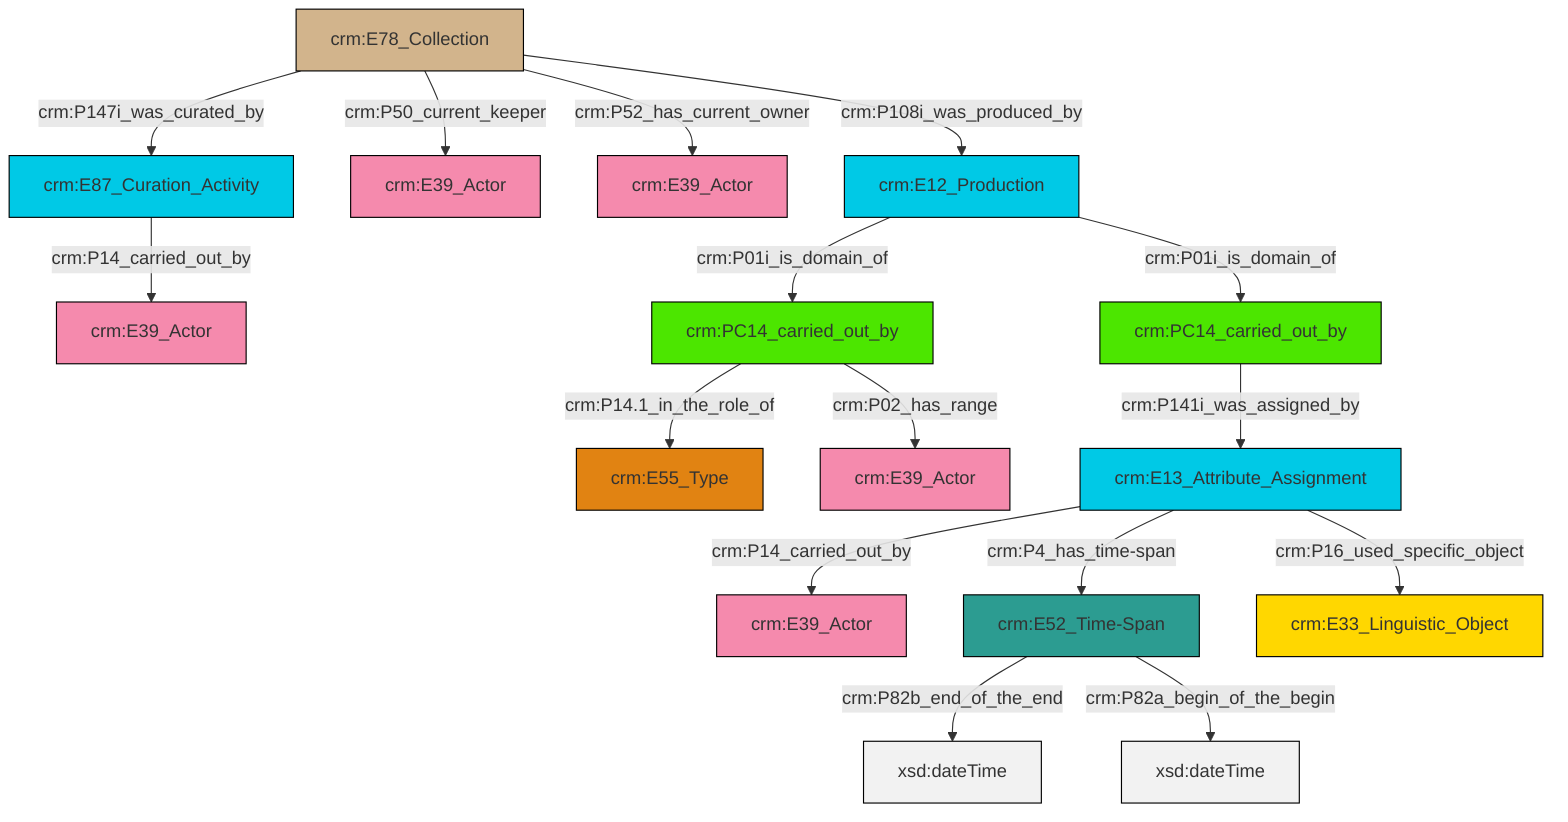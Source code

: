 graph TD
classDef Literal fill:#f2f2f2,stroke:#000000;
classDef CRM_Entity fill:#FFFFFF,stroke:#000000;
classDef Temporal_Entity fill:#00C9E6, stroke:#000000;
classDef Type fill:#E18312, stroke:#000000;
classDef Time-Span fill:#2C9C91, stroke:#000000;
classDef Appellation fill:#FFEB7F, stroke:#000000;
classDef Place fill:#008836, stroke:#000000;
classDef Persistent_Item fill:#B266B2, stroke:#000000;
classDef Conceptual_Object fill:#FFD700, stroke:#000000;
classDef Physical_Thing fill:#D2B48C, stroke:#000000;
classDef Actor fill:#f58aad, stroke:#000000;
classDef PC_Classes fill:#4ce600, stroke:#000000;
classDef Multi fill:#cccccc,stroke:#000000;

0["crm:E87_Curation_Activity"]:::Temporal_Entity -->|crm:P14_carried_out_by| 1["crm:E39_Actor"]:::Actor
3["crm:E78_Collection"]:::Physical_Thing -->|crm:P50_current_keeper| 4["crm:E39_Actor"]:::Actor
16["crm:E12_Production"]:::Temporal_Entity -->|crm:P01i_is_domain_of| 17["crm:PC14_carried_out_by"]:::PC_Classes
19["crm:E52_Time-Span"]:::Time-Span -->|crm:P82b_end_of_the_end| 20[xsd:dateTime]:::Literal
17["crm:PC14_carried_out_by"]:::PC_Classes -->|crm:P02_has_range| 7["crm:E39_Actor"]:::Actor
21["crm:E13_Attribute_Assignment"]:::Temporal_Entity -->|crm:P4_has_time-span| 19["crm:E52_Time-Span"]:::Time-Span
19["crm:E52_Time-Span"]:::Time-Span -->|crm:P82a_begin_of_the_begin| 23[xsd:dateTime]:::Literal
16["crm:E12_Production"]:::Temporal_Entity -->|crm:P01i_is_domain_of| 9["crm:PC14_carried_out_by"]:::PC_Classes
21["crm:E13_Attribute_Assignment"]:::Temporal_Entity -->|crm:P16_used_specific_object| 24["crm:E33_Linguistic_Object"]:::Conceptual_Object
3["crm:E78_Collection"]:::Physical_Thing -->|crm:P108i_was_produced_by| 16["crm:E12_Production"]:::Temporal_Entity
9["crm:PC14_carried_out_by"]:::PC_Classes -->|crm:P141i_was_assigned_by| 21["crm:E13_Attribute_Assignment"]:::Temporal_Entity
3["crm:E78_Collection"]:::Physical_Thing -->|crm:P52_has_current_owner| 13["crm:E39_Actor"]:::Actor
3["crm:E78_Collection"]:::Physical_Thing -->|crm:P147i_was_curated_by| 0["crm:E87_Curation_Activity"]:::Temporal_Entity
17["crm:PC14_carried_out_by"]:::PC_Classes -->|crm:P14.1_in_the_role_of| 5["crm:E55_Type"]:::Type
21["crm:E13_Attribute_Assignment"]:::Temporal_Entity -->|crm:P14_carried_out_by| 11["crm:E39_Actor"]:::Actor